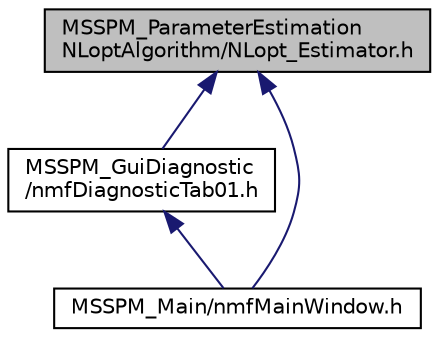 digraph "MSSPM_ParameterEstimationNLoptAlgorithm/NLopt_Estimator.h"
{
 // LATEX_PDF_SIZE
  edge [fontname="Helvetica",fontsize="10",labelfontname="Helvetica",labelfontsize="10"];
  node [fontname="Helvetica",fontsize="10",shape=record];
  Node1 [label="MSSPM_ParameterEstimation\lNLoptAlgorithm/NLopt_Estimator.h",height=0.2,width=0.4,color="black", fillcolor="grey75", style="filled", fontcolor="black",tooltip="Class definition for the NLopt_Estimator API."];
  Node1 -> Node2 [dir="back",color="midnightblue",fontsize="10",style="solid",fontname="Helvetica"];
  Node2 [label="MSSPM_GuiDiagnostic\l/nmfDiagnosticTab01.h",height=0.2,width=0.4,color="black", fillcolor="white", style="filled",URL="$nmf_diagnostic_tab01_8h.html",tooltip="GUI definition for the nmfDiagnostic_Tab1 Parameter Profiles Diagnostics Data class."];
  Node2 -> Node3 [dir="back",color="midnightblue",fontsize="10",style="solid",fontname="Helvetica"];
  Node3 [label="MSSPM_Main/nmfMainWindow.h",height=0.2,width=0.4,color="black", fillcolor="white", style="filled",URL="$nmf_main_window_8h.html",tooltip="GUI definition for the main nmfMainWindow MSSPM Application class."];
  Node1 -> Node3 [dir="back",color="midnightblue",fontsize="10",style="solid",fontname="Helvetica"];
}
